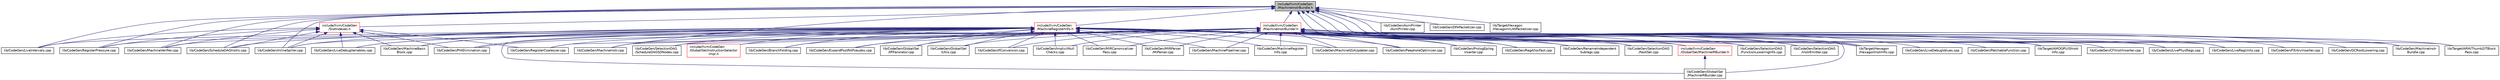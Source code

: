 digraph "include/llvm/CodeGen/MachineInstrBundle.h"
{
 // LATEX_PDF_SIZE
  bgcolor="transparent";
  edge [fontname="Helvetica",fontsize="10",labelfontname="Helvetica",labelfontsize="10"];
  node [fontname="Helvetica",fontsize="10",shape="box"];
  Node1 [label="include/llvm/CodeGen\l/MachineInstrBundle.h",height=0.2,width=0.4,color="black", fillcolor="grey75", style="filled", fontcolor="black",tooltip=" "];
  Node1 -> Node2 [dir="back",color="midnightblue",fontsize="10",style="solid",fontname="Helvetica"];
  Node2 [label="include/llvm/CodeGen\l/MachineInstrBuilder.h",height=0.2,width=0.4,color="red",URL="$MachineInstrBuilder_8h.html",tooltip=" "];
  Node2 -> Node3 [dir="back",color="midnightblue",fontsize="10",style="solid",fontname="Helvetica"];
  Node3 [label="include/llvm/CodeGen\l/GlobalISel/InstructionSelector\lImpl.h",height=0.2,width=0.4,color="red",URL="$InstructionSelectorImpl_8h.html",tooltip=" "];
  Node2 -> Node9 [dir="back",color="midnightblue",fontsize="10",style="solid",fontname="Helvetica"];
  Node9 [label="include/llvm/CodeGen\l/GlobalISel/MachineIRBuilder.h",height=0.2,width=0.4,color="red",URL="$MachineIRBuilder_8h.html",tooltip="This file declares the MachineIRBuilder class."];
  Node9 -> Node40 [dir="back",color="midnightblue",fontsize="10",style="solid",fontname="Helvetica"];
  Node40 [label="lib/CodeGen/GlobalISel\l/MachineIRBuilder.cpp",height=0.2,width=0.4,color="black",URL="$MachineIRBuilder_8cpp.html",tooltip="This file implements the MachineIRBuidler class."];
  Node2 -> Node47 [dir="back",color="midnightblue",fontsize="10",style="solid",fontname="Helvetica"];
  Node47 [label="lib/CodeGen/BranchFolding.cpp",height=0.2,width=0.4,color="black",URL="$BranchFolding_8cpp.html",tooltip=" "];
  Node2 -> Node48 [dir="back",color="midnightblue",fontsize="10",style="solid",fontname="Helvetica"];
  Node48 [label="lib/CodeGen/CFIInstrInserter.cpp",height=0.2,width=0.4,color="black",URL="$CFIInstrInserter_8cpp.html",tooltip=" "];
  Node2 -> Node49 [dir="back",color="midnightblue",fontsize="10",style="solid",fontname="Helvetica"];
  Node49 [label="lib/CodeGen/ExpandPostRAPseudos.cpp",height=0.2,width=0.4,color="black",URL="$ExpandPostRAPseudos_8cpp.html",tooltip=" "];
  Node2 -> Node50 [dir="back",color="midnightblue",fontsize="10",style="solid",fontname="Helvetica"];
  Node50 [label="lib/CodeGen/FEntryInserter.cpp",height=0.2,width=0.4,color="black",URL="$FEntryInserter_8cpp.html",tooltip=" "];
  Node2 -> Node51 [dir="back",color="midnightblue",fontsize="10",style="solid",fontname="Helvetica"];
  Node51 [label="lib/CodeGen/GCRootLowering.cpp",height=0.2,width=0.4,color="black",URL="$GCRootLowering_8cpp.html",tooltip=" "];
  Node2 -> Node12 [dir="back",color="midnightblue",fontsize="10",style="solid",fontname="Helvetica"];
  Node12 [label="lib/CodeGen/GlobalISel\l/IRTranslator.cpp",height=0.2,width=0.4,color="black",URL="$IRTranslator_8cpp.html",tooltip="This file implements the IRTranslator class."];
  Node2 -> Node40 [dir="back",color="midnightblue",fontsize="10",style="solid",fontname="Helvetica"];
  Node2 -> Node52 [dir="back",color="midnightblue",fontsize="10",style="solid",fontname="Helvetica"];
  Node52 [label="lib/CodeGen/GlobalISel\l/Utils.cpp",height=0.2,width=0.4,color="black",URL="$CodeGen_2GlobalISel_2Utils_8cpp.html",tooltip=" "];
  Node2 -> Node53 [dir="back",color="midnightblue",fontsize="10",style="solid",fontname="Helvetica"];
  Node53 [label="lib/CodeGen/IfConversion.cpp",height=0.2,width=0.4,color="black",URL="$IfConversion_8cpp.html",tooltip=" "];
  Node2 -> Node54 [dir="back",color="midnightblue",fontsize="10",style="solid",fontname="Helvetica"];
  Node54 [label="lib/CodeGen/ImplicitNull\lChecks.cpp",height=0.2,width=0.4,color="black",URL="$ImplicitNullChecks_8cpp.html",tooltip=" "];
  Node2 -> Node55 [dir="back",color="midnightblue",fontsize="10",style="solid",fontname="Helvetica"];
  Node55 [label="lib/CodeGen/InlineSpiller.cpp",height=0.2,width=0.4,color="black",URL="$InlineSpiller_8cpp.html",tooltip=" "];
  Node2 -> Node56 [dir="back",color="midnightblue",fontsize="10",style="solid",fontname="Helvetica"];
  Node56 [label="lib/CodeGen/LiveDebugValues.cpp",height=0.2,width=0.4,color="black",URL="$LiveDebugValues_8cpp.html",tooltip=" "];
  Node2 -> Node57 [dir="back",color="midnightblue",fontsize="10",style="solid",fontname="Helvetica"];
  Node57 [label="lib/CodeGen/LiveDebugVariables.cpp",height=0.2,width=0.4,color="black",URL="$LiveDebugVariables_8cpp.html",tooltip=" "];
  Node2 -> Node58 [dir="back",color="midnightblue",fontsize="10",style="solid",fontname="Helvetica"];
  Node58 [label="lib/CodeGen/MIRCanonicalizer\lPass.cpp",height=0.2,width=0.4,color="black",URL="$MIRCanonicalizerPass_8cpp.html",tooltip=" "];
  Node2 -> Node59 [dir="back",color="midnightblue",fontsize="10",style="solid",fontname="Helvetica"];
  Node59 [label="lib/CodeGen/MIRParser\l/MIParser.cpp",height=0.2,width=0.4,color="black",URL="$MIParser_8cpp.html",tooltip=" "];
  Node2 -> Node60 [dir="back",color="midnightblue",fontsize="10",style="solid",fontname="Helvetica"];
  Node60 [label="lib/CodeGen/MachineBasic\lBlock.cpp",height=0.2,width=0.4,color="black",URL="$MachineBasicBlock_8cpp.html",tooltip=" "];
  Node2 -> Node61 [dir="back",color="midnightblue",fontsize="10",style="solid",fontname="Helvetica"];
  Node61 [label="lib/CodeGen/MachineInstr.cpp",height=0.2,width=0.4,color="black",URL="$MachineInstr_8cpp.html",tooltip=" "];
  Node2 -> Node62 [dir="back",color="midnightblue",fontsize="10",style="solid",fontname="Helvetica"];
  Node62 [label="lib/CodeGen/MachineInstr\lBundle.cpp",height=0.2,width=0.4,color="black",URL="$MachineInstrBundle_8cpp.html",tooltip=" "];
  Node2 -> Node63 [dir="back",color="midnightblue",fontsize="10",style="solid",fontname="Helvetica"];
  Node63 [label="lib/CodeGen/MachinePipeliner.cpp",height=0.2,width=0.4,color="black",URL="$MachinePipeliner_8cpp.html",tooltip=" "];
  Node2 -> Node64 [dir="back",color="midnightblue",fontsize="10",style="solid",fontname="Helvetica"];
  Node64 [label="lib/CodeGen/MachineRegister\lInfo.cpp",height=0.2,width=0.4,color="black",URL="$MachineRegisterInfo_8cpp.html",tooltip=" "];
  Node2 -> Node65 [dir="back",color="midnightblue",fontsize="10",style="solid",fontname="Helvetica"];
  Node65 [label="lib/CodeGen/MachineSSAUpdater.cpp",height=0.2,width=0.4,color="black",URL="$MachineSSAUpdater_8cpp.html",tooltip=" "];
  Node2 -> Node66 [dir="back",color="midnightblue",fontsize="10",style="solid",fontname="Helvetica"];
  Node66 [label="lib/CodeGen/PHIElimination.cpp",height=0.2,width=0.4,color="black",URL="$PHIElimination_8cpp.html",tooltip=" "];
  Node2 -> Node67 [dir="back",color="midnightblue",fontsize="10",style="solid",fontname="Helvetica"];
  Node67 [label="lib/CodeGen/PatchableFunction.cpp",height=0.2,width=0.4,color="black",URL="$PatchableFunction_8cpp.html",tooltip=" "];
  Node2 -> Node68 [dir="back",color="midnightblue",fontsize="10",style="solid",fontname="Helvetica"];
  Node68 [label="lib/CodeGen/PeepholeOptimizer.cpp",height=0.2,width=0.4,color="black",URL="$PeepholeOptimizer_8cpp.html",tooltip=" "];
  Node2 -> Node69 [dir="back",color="midnightblue",fontsize="10",style="solid",fontname="Helvetica"];
  Node69 [label="lib/CodeGen/PrologEpilog\lInserter.cpp",height=0.2,width=0.4,color="black",URL="$PrologEpilogInserter_8cpp.html",tooltip=" "];
  Node2 -> Node70 [dir="back",color="midnightblue",fontsize="10",style="solid",fontname="Helvetica"];
  Node70 [label="lib/CodeGen/RegAllocFast.cpp",height=0.2,width=0.4,color="black",URL="$RegAllocFast_8cpp.html",tooltip=" "];
  Node2 -> Node71 [dir="back",color="midnightblue",fontsize="10",style="solid",fontname="Helvetica"];
  Node71 [label="lib/CodeGen/RegisterCoalescer.cpp",height=0.2,width=0.4,color="black",URL="$RegisterCoalescer_8cpp.html",tooltip=" "];
  Node2 -> Node72 [dir="back",color="midnightblue",fontsize="10",style="solid",fontname="Helvetica"];
  Node72 [label="lib/CodeGen/RenameIndependent\lSubregs.cpp",height=0.2,width=0.4,color="black",URL="$RenameIndependentSubregs_8cpp.html",tooltip=" "];
  Node2 -> Node73 [dir="back",color="midnightblue",fontsize="10",style="solid",fontname="Helvetica"];
  Node73 [label="lib/CodeGen/SelectionDAG\l/FastISel.cpp",height=0.2,width=0.4,color="black",URL="$FastISel_8cpp.html",tooltip=" "];
  Node2 -> Node74 [dir="back",color="midnightblue",fontsize="10",style="solid",fontname="Helvetica"];
  Node74 [label="lib/CodeGen/SelectionDAG\l/FunctionLoweringInfo.cpp",height=0.2,width=0.4,color="black",URL="$FunctionLoweringInfo_8cpp.html",tooltip=" "];
  Node2 -> Node75 [dir="back",color="midnightblue",fontsize="10",style="solid",fontname="Helvetica"];
  Node75 [label="lib/CodeGen/SelectionDAG\l/InstrEmitter.cpp",height=0.2,width=0.4,color="black",URL="$InstrEmitter_8cpp.html",tooltip=" "];
  Node2 -> Node76 [dir="back",color="midnightblue",fontsize="10",style="solid",fontname="Helvetica"];
  Node76 [label="lib/CodeGen/SelectionDAG\l/ScheduleDAGSDNodes.cpp",height=0.2,width=0.4,color="black",URL="$ScheduleDAGSDNodes_8cpp.html",tooltip=" "];
  Node2 -> Node126 [dir="back",color="midnightblue",fontsize="10",style="solid",fontname="Helvetica"];
  Node126 [label="lib/Target/AMDGPU/SIInstr\lInfo.cpp",height=0.2,width=0.4,color="black",URL="$SIInstrInfo_8cpp.html",tooltip="SI Implementation of TargetInstrInfo."];
  Node2 -> Node233 [dir="back",color="midnightblue",fontsize="10",style="solid",fontname="Helvetica"];
  Node233 [label="lib/Target/ARM/Thumb2ITBlock\lPass.cpp",height=0.2,width=0.4,color="black",URL="$Thumb2ITBlockPass_8cpp.html",tooltip=" "];
  Node2 -> Node269 [dir="back",color="midnightblue",fontsize="10",style="solid",fontname="Helvetica"];
  Node269 [label="lib/Target/Hexagon\l/HexagonInstrInfo.cpp",height=0.2,width=0.4,color="black",URL="$HexagonInstrInfo_8cpp.html",tooltip=" "];
  Node1 -> Node440 [dir="back",color="midnightblue",fontsize="10",style="solid",fontname="Helvetica"];
  Node440 [label="include/llvm/CodeGen\l/MachineRegisterInfo.h",height=0.2,width=0.4,color="red",URL="$MachineRegisterInfo_8h.html",tooltip=" "];
  Node440 -> Node3 [dir="back",color="midnightblue",fontsize="10",style="solid",fontname="Helvetica"];
  Node440 -> Node9 [dir="back",color="midnightblue",fontsize="10",style="solid",fontname="Helvetica"];
  Node440 -> Node47 [dir="back",color="midnightblue",fontsize="10",style="solid",fontname="Helvetica"];
  Node440 -> Node49 [dir="back",color="midnightblue",fontsize="10",style="solid",fontname="Helvetica"];
  Node440 -> Node12 [dir="back",color="midnightblue",fontsize="10",style="solid",fontname="Helvetica"];
  Node440 -> Node40 [dir="back",color="midnightblue",fontsize="10",style="solid",fontname="Helvetica"];
  Node440 -> Node52 [dir="back",color="midnightblue",fontsize="10",style="solid",fontname="Helvetica"];
  Node440 -> Node53 [dir="back",color="midnightblue",fontsize="10",style="solid",fontname="Helvetica"];
  Node440 -> Node54 [dir="back",color="midnightblue",fontsize="10",style="solid",fontname="Helvetica"];
  Node440 -> Node55 [dir="back",color="midnightblue",fontsize="10",style="solid",fontname="Helvetica"];
  Node440 -> Node57 [dir="back",color="midnightblue",fontsize="10",style="solid",fontname="Helvetica"];
  Node440 -> Node717 [dir="back",color="midnightblue",fontsize="10",style="solid",fontname="Helvetica"];
  Node717 [label="lib/CodeGen/LiveIntervals.cpp",height=0.2,width=0.4,color="black",URL="$LiveIntervals_8cpp.html",tooltip=" "];
  Node440 -> Node718 [dir="back",color="midnightblue",fontsize="10",style="solid",fontname="Helvetica"];
  Node718 [label="lib/CodeGen/LivePhysRegs.cpp",height=0.2,width=0.4,color="black",URL="$LivePhysRegs_8cpp.html",tooltip=" "];
  Node440 -> Node704 [dir="back",color="midnightblue",fontsize="10",style="solid",fontname="Helvetica"];
  Node704 [label="lib/CodeGen/LiveRegUnits.cpp",height=0.2,width=0.4,color="black",URL="$LiveRegUnits_8cpp.html",tooltip=" "];
  Node440 -> Node58 [dir="back",color="midnightblue",fontsize="10",style="solid",fontname="Helvetica"];
  Node440 -> Node59 [dir="back",color="midnightblue",fontsize="10",style="solid",fontname="Helvetica"];
  Node440 -> Node60 [dir="back",color="midnightblue",fontsize="10",style="solid",fontname="Helvetica"];
  Node440 -> Node61 [dir="back",color="midnightblue",fontsize="10",style="solid",fontname="Helvetica"];
  Node440 -> Node63 [dir="back",color="midnightblue",fontsize="10",style="solid",fontname="Helvetica"];
  Node440 -> Node64 [dir="back",color="midnightblue",fontsize="10",style="solid",fontname="Helvetica"];
  Node440 -> Node65 [dir="back",color="midnightblue",fontsize="10",style="solid",fontname="Helvetica"];
  Node440 -> Node479 [dir="back",color="midnightblue",fontsize="10",style="solid",fontname="Helvetica"];
  Node479 [label="lib/CodeGen/MachineVerifier.cpp",height=0.2,width=0.4,color="black",URL="$MachineVerifier_8cpp.html",tooltip=" "];
  Node440 -> Node66 [dir="back",color="midnightblue",fontsize="10",style="solid",fontname="Helvetica"];
  Node440 -> Node68 [dir="back",color="midnightblue",fontsize="10",style="solid",fontname="Helvetica"];
  Node440 -> Node69 [dir="back",color="midnightblue",fontsize="10",style="solid",fontname="Helvetica"];
  Node440 -> Node70 [dir="back",color="midnightblue",fontsize="10",style="solid",fontname="Helvetica"];
  Node440 -> Node71 [dir="back",color="midnightblue",fontsize="10",style="solid",fontname="Helvetica"];
  Node440 -> Node732 [dir="back",color="midnightblue",fontsize="10",style="solid",fontname="Helvetica"];
  Node732 [label="lib/CodeGen/RegisterPressure.cpp",height=0.2,width=0.4,color="black",URL="$RegisterPressure_8cpp.html",tooltip=" "];
  Node440 -> Node72 [dir="back",color="midnightblue",fontsize="10",style="solid",fontname="Helvetica"];
  Node440 -> Node734 [dir="back",color="midnightblue",fontsize="10",style="solid",fontname="Helvetica"];
  Node734 [label="lib/CodeGen/ScheduleDAGInstrs.cpp",height=0.2,width=0.4,color="black",URL="$ScheduleDAGInstrs_8cpp.html",tooltip=" "];
  Node440 -> Node73 [dir="back",color="midnightblue",fontsize="10",style="solid",fontname="Helvetica"];
  Node440 -> Node74 [dir="back",color="midnightblue",fontsize="10",style="solid",fontname="Helvetica"];
  Node440 -> Node75 [dir="back",color="midnightblue",fontsize="10",style="solid",fontname="Helvetica"];
  Node440 -> Node76 [dir="back",color="midnightblue",fontsize="10",style="solid",fontname="Helvetica"];
  Node440 -> Node126 [dir="back",color="midnightblue",fontsize="10",style="solid",fontname="Helvetica"];
  Node440 -> Node269 [dir="back",color="midnightblue",fontsize="10",style="solid",fontname="Helvetica"];
  Node1 -> Node747 [dir="back",color="midnightblue",fontsize="10",style="solid",fontname="Helvetica"];
  Node747 [label="include/llvm/CodeGen\l/SlotIndexes.h",height=0.2,width=0.4,color="red",URL="$SlotIndexes_8h.html",tooltip=" "];
  Node747 -> Node55 [dir="back",color="midnightblue",fontsize="10",style="solid",fontname="Helvetica"];
  Node747 -> Node57 [dir="back",color="midnightblue",fontsize="10",style="solid",fontname="Helvetica"];
  Node747 -> Node717 [dir="back",color="midnightblue",fontsize="10",style="solid",fontname="Helvetica"];
  Node747 -> Node60 [dir="back",color="midnightblue",fontsize="10",style="solid",fontname="Helvetica"];
  Node747 -> Node479 [dir="back",color="midnightblue",fontsize="10",style="solid",fontname="Helvetica"];
  Node747 -> Node66 [dir="back",color="midnightblue",fontsize="10",style="solid",fontname="Helvetica"];
  Node747 -> Node71 [dir="back",color="midnightblue",fontsize="10",style="solid",fontname="Helvetica"];
  Node747 -> Node732 [dir="back",color="midnightblue",fontsize="10",style="solid",fontname="Helvetica"];
  Node747 -> Node734 [dir="back",color="midnightblue",fontsize="10",style="solid",fontname="Helvetica"];
  Node1 -> Node459 [dir="back",color="midnightblue",fontsize="10",style="solid",fontname="Helvetica"];
  Node459 [label="lib/CodeGen/AsmPrinter\l/AsmPrinter.cpp",height=0.2,width=0.4,color="black",URL="$AsmPrinter_8cpp.html",tooltip=" "];
  Node1 -> Node466 [dir="back",color="midnightblue",fontsize="10",style="solid",fontname="Helvetica"];
  Node466 [label="lib/CodeGen/DFAPacketizer.cpp",height=0.2,width=0.4,color="black",URL="$DFAPacketizer_8cpp.html",tooltip=" "];
  Node1 -> Node55 [dir="back",color="midnightblue",fontsize="10",style="solid",fontname="Helvetica"];
  Node1 -> Node717 [dir="back",color="midnightblue",fontsize="10",style="solid",fontname="Helvetica"];
  Node1 -> Node718 [dir="back",color="midnightblue",fontsize="10",style="solid",fontname="Helvetica"];
  Node1 -> Node704 [dir="back",color="midnightblue",fontsize="10",style="solid",fontname="Helvetica"];
  Node1 -> Node61 [dir="back",color="midnightblue",fontsize="10",style="solid",fontname="Helvetica"];
  Node1 -> Node62 [dir="back",color="midnightblue",fontsize="10",style="solid",fontname="Helvetica"];
  Node1 -> Node479 [dir="back",color="midnightblue",fontsize="10",style="solid",fontname="Helvetica"];
  Node1 -> Node732 [dir="back",color="midnightblue",fontsize="10",style="solid",fontname="Helvetica"];
  Node1 -> Node734 [dir="back",color="midnightblue",fontsize="10",style="solid",fontname="Helvetica"];
  Node1 -> Node126 [dir="back",color="midnightblue",fontsize="10",style="solid",fontname="Helvetica"];
  Node1 -> Node233 [dir="back",color="midnightblue",fontsize="10",style="solid",fontname="Helvetica"];
  Node1 -> Node269 [dir="back",color="midnightblue",fontsize="10",style="solid",fontname="Helvetica"];
  Node1 -> Node561 [dir="back",color="midnightblue",fontsize="10",style="solid",fontname="Helvetica"];
  Node561 [label="lib/Target/Hexagon\l/HexagonVLIWPacketizer.cpp",height=0.2,width=0.4,color="black",URL="$HexagonVLIWPacketizer_8cpp.html",tooltip=" "];
}
